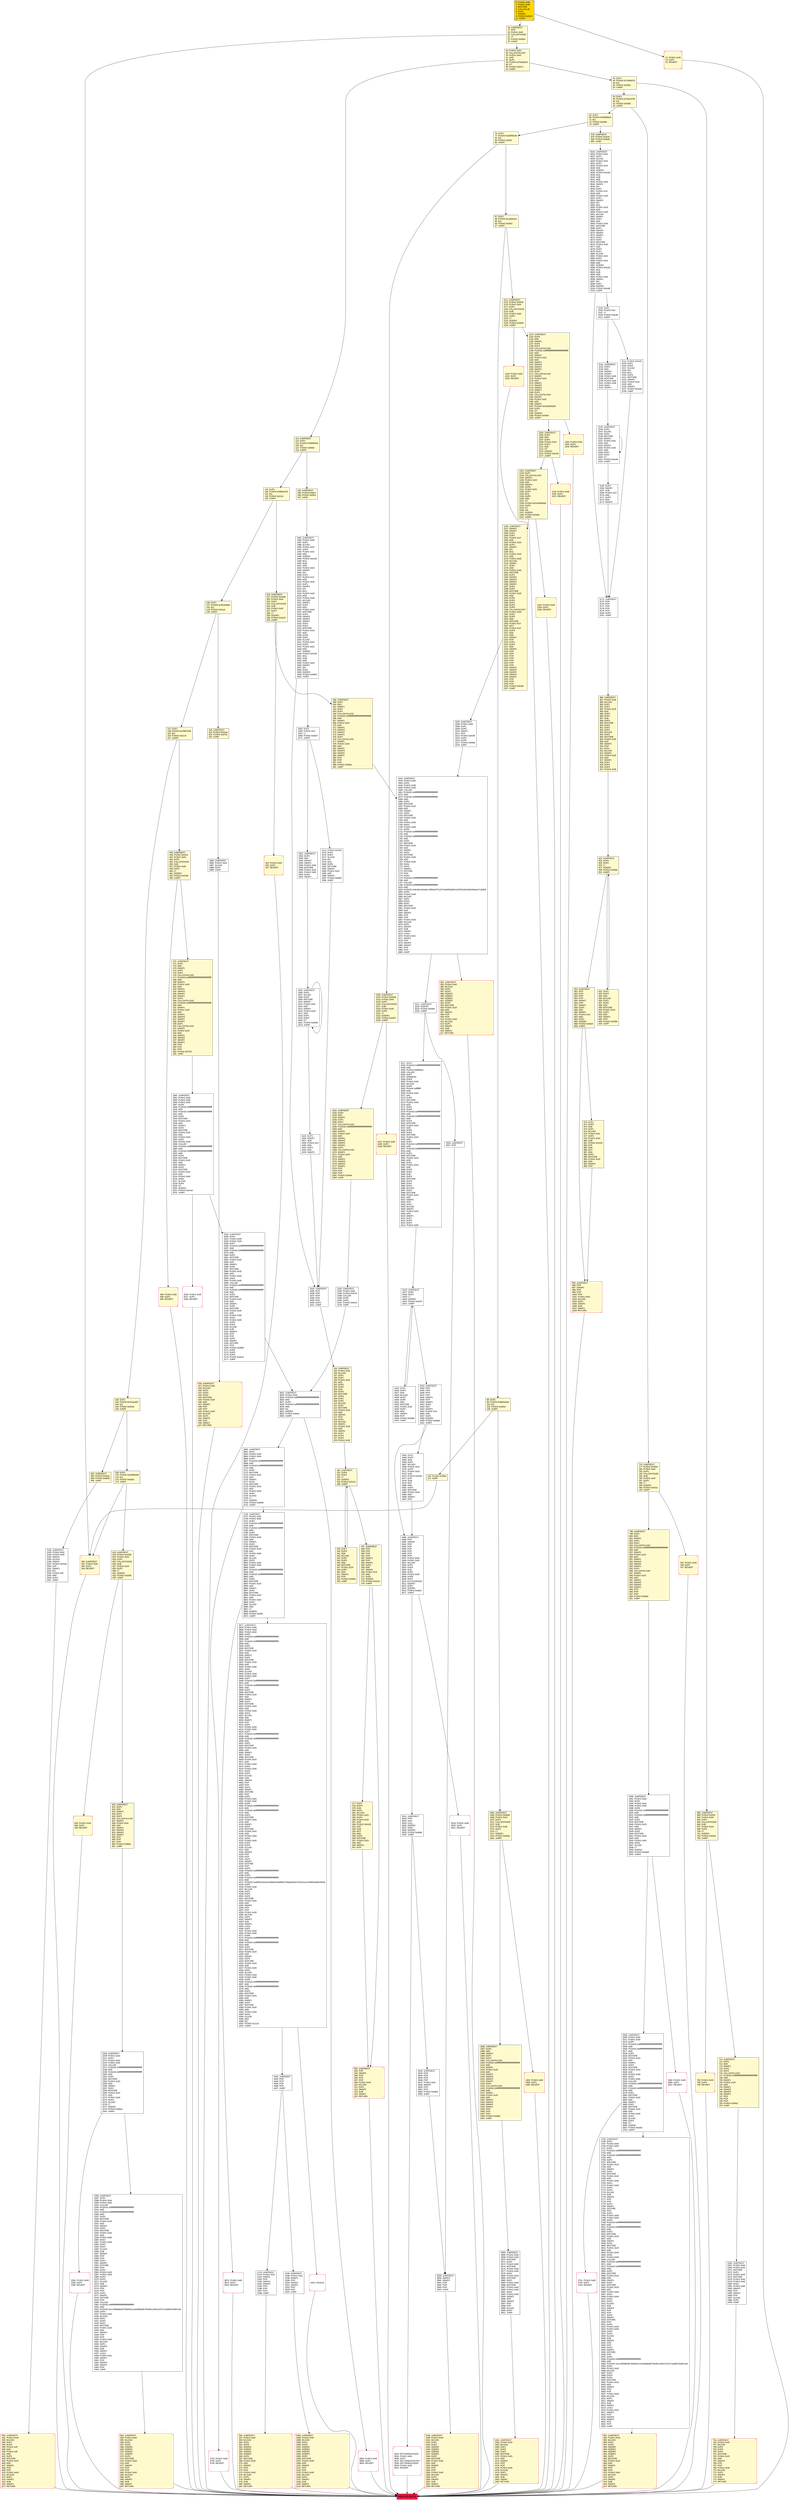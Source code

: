digraph G {
bgcolor=transparent rankdir=UD;
node [shape=box style=filled color=black fillcolor=white fontname=arial fontcolor=black];
2208 [label="2208: JUMPDEST\l2209: PUSH1 0x00\l2211: DUP2\l2212: PUSH1 0x04\l2214: PUSH1 0x00\l2216: CALLER\l2217: PUSH20 0xffffffffffffffffffffffffffffffffffffffff\l2238: AND\l2239: PUSH20 0xffffffffffffffffffffffffffffffffffffffff\l2260: AND\l2261: DUP2\l2262: MSTORE\l2263: PUSH1 0x20\l2265: ADD\l2266: SWAP1\l2267: DUP2\l2268: MSTORE\l2269: PUSH1 0x20\l2271: ADD\l2272: PUSH1 0x00\l2274: SHA3\l2275: SLOAD\l2276: LT\l2277: ISZERO\l2278: PUSH2 0x08ee\l2281: JUMPI\l" ];
950 [label="950: JUMPDEST\l951: POP\l952: POP\l953: POP\l954: POP\l955: SWAP1\l956: POP\l957: SWAP1\l958: DUP2\l959: ADD\l960: SWAP1\l961: PUSH1 0x1f\l963: AND\l964: DUP1\l965: ISZERO\l966: PUSH2 0x03e3\l969: JUMPI\l" fillcolor=lemonchiffon ];
1572 [label="1572: PUSH2 0x0100\l1575: DUP1\l1576: DUP4\l1577: SLOAD\l1578: DIV\l1579: MUL\l1580: DUP4\l1581: MSTORE\l1582: SWAP2\l1583: PUSH1 0x20\l1585: ADD\l1586: SWAP2\l1587: PUSH2 0x0662\l1590: JUMP\l" ];
1085 [label="1085: JUMPDEST\l1086: PUSH1 0x40\l1088: MLOAD\l1089: DUP1\l1090: DUP3\l1091: ISZERO\l1092: ISZERO\l1093: ISZERO\l1094: ISZERO\l1095: DUP2\l1096: MSTORE\l1097: PUSH1 0x20\l1099: ADD\l1100: SWAP2\l1101: POP\l1102: POP\l1103: PUSH1 0x40\l1105: MLOAD\l1106: DUP1\l1107: SWAP2\l1108: SUB\l1109: SWAP1\l1110: RETURN\l" fillcolor=lemonchiffon shape=Msquare color=crimson ];
158 [label="158: DUP1\l159: PUSH4 0x313ce567\l164: EQ\l165: PUSH2 0x0246\l168: JUMPI\l" fillcolor=lemonchiffon ];
1462 [label="1462: JUMPDEST\l1463: PUSH1 0x40\l1465: MLOAD\l1466: DUP1\l1467: DUP3\l1468: DUP2\l1469: MSTORE\l1470: PUSH1 0x20\l1472: ADD\l1473: SWAP2\l1474: POP\l1475: POP\l1476: PUSH1 0x40\l1478: MLOAD\l1479: DUP1\l1480: SWAP2\l1481: SUB\l1482: SWAP1\l1483: RETURN\l" fillcolor=lemonchiffon shape=Msquare color=crimson ];
1338 [label="1338: JUMPDEST\l1339: PUSH1 0x40\l1341: MLOAD\l1342: DUP1\l1343: DUP3\l1344: ISZERO\l1345: ISZERO\l1346: ISZERO\l1347: ISZERO\l1348: DUP2\l1349: MSTORE\l1350: PUSH1 0x20\l1352: ADD\l1353: SWAP2\l1354: POP\l1355: POP\l1356: PUSH1 0x40\l1358: MLOAD\l1359: DUP1\l1360: SWAP2\l1361: SUB\l1362: SWAP1\l1363: RETURN\l" fillcolor=lemonchiffon shape=Msquare color=crimson ];
688 [label="688: JUMPDEST\l689: PUSH2 0x02f2\l692: PUSH1 0x04\l694: DUP1\l695: CALLDATASIZE\l696: SUB\l697: PUSH1 0x20\l699: DUP2\l700: LT\l701: ISZERO\l702: PUSH2 0x02c6\l705: JUMPI\l" fillcolor=lemonchiffon ];
54 [label="54: DUP1\l55: PUSH4 0x79cc6790\l60: EQ\l61: PUSH2 0x0308\l64: JUMPI\l" fillcolor=lemonchiffon ];
556 [label="556: JUMPDEST\l557: PUSH1 0x40\l559: MLOAD\l560: DUP1\l561: DUP3\l562: ISZERO\l563: ISZERO\l564: ISZERO\l565: ISZERO\l566: DUP2\l567: MSTORE\l568: PUSH1 0x20\l570: ADD\l571: SWAP2\l572: POP\l573: POP\l574: PUSH1 0x40\l576: MLOAD\l577: DUP1\l578: SWAP2\l579: SUB\l580: SWAP1\l581: RETURN\l" fillcolor=lemonchiffon shape=Msquare color=crimson ];
1204 [label="1204: JUMPDEST\l1205: DUP3\l1206: ADD\l1207: DUP4\l1208: PUSH1 0x20\l1210: DUP3\l1211: ADD\l1212: GT\l1213: ISZERO\l1214: PUSH2 0x04c6\l1217: JUMPI\l" fillcolor=lemonchiffon ];
582 [label="582: JUMPDEST\l583: PUSH2 0x024e\l586: PUSH2 0x088d\l589: JUMP\l" fillcolor=lemonchiffon ];
1200 [label="1200: PUSH1 0x00\l1202: DUP1\l1203: REVERT\l" fillcolor=lemonchiffon shape=Msquare color=crimson ];
3660 [label="3660: JUMPDEST\l3661: DUP1\l3662: PUSH1 0x04\l3664: PUSH1 0x00\l3666: DUP6\l3667: PUSH20 0xffffffffffffffffffffffffffffffffffffffff\l3688: AND\l3689: PUSH20 0xffffffffffffffffffffffffffffffffffffffff\l3710: AND\l3711: DUP2\l3712: MSTORE\l3713: PUSH1 0x20\l3715: ADD\l3716: SWAP1\l3717: DUP2\l3718: MSTORE\l3719: PUSH1 0x20\l3721: ADD\l3722: PUSH1 0x00\l3724: SHA3\l3725: SLOAD\l3726: LT\l3727: ISZERO\l3728: PUSH2 0x0e98\l3731: JUMPI\l" ];
169 [label="169: DUP1\l170: PUSH4 0x42966c68\l175: EQ\l176: PUSH2 0x026a\l179: JUMPI\l" fillcolor=lemonchiffon ];
0 [label="0: PUSH1 0x80\l2: PUSH1 0x40\l4: MSTORE\l5: CALLVALUE\l6: DUP1\l7: ISZERO\l8: PUSH2 0x0010\l11: JUMPI\l" fillcolor=lemonchiffon shape=Msquare fillcolor=gold ];
113 [label="113: JUMPDEST\l114: DUP1\l115: PUSH4 0x06fdde03\l120: EQ\l121: PUSH2 0x00b9\l124: JUMPI\l" fillcolor=lemonchiffon ];
426 [label="426: JUMPDEST\l427: PUSH1 0x40\l429: MLOAD\l430: DUP1\l431: DUP3\l432: DUP2\l433: MSTORE\l434: PUSH1 0x20\l436: ADD\l437: SWAP2\l438: POP\l439: POP\l440: PUSH1 0x40\l442: MLOAD\l443: DUP1\l444: SWAP2\l445: SUB\l446: SWAP1\l447: RETURN\l" fillcolor=lemonchiffon shape=Msquare color=crimson ];
277 [label="277: DUP1\l278: DUP3\l279: SUB\l280: DUP1\l281: MLOAD\l282: PUSH1 0x01\l284: DUP4\l285: PUSH1 0x20\l287: SUB\l288: PUSH2 0x0100\l291: EXP\l292: SUB\l293: NOT\l294: AND\l295: DUP2\l296: MSTORE\l297: PUSH1 0x20\l299: ADD\l300: SWAP2\l301: POP\l" fillcolor=lemonchiffon ];
3518 [label="3518: PUSH1 0x00\l3520: DUP1\l3521: REVERT\l" shape=Msquare color=crimson ];
3488 [label="3488: JUMPDEST\l3489: POP\l3490: SWAP6\l3491: POP\l3492: POP\l3493: POP\l3494: POP\l3495: POP\l3496: POP\l3497: PUSH1 0x00\l3499: PUSH1 0x40\l3501: MLOAD\l3502: DUP1\l3503: DUP4\l3504: SUB\l3505: DUP2\l3506: PUSH1 0x00\l3508: DUP8\l3509: DUP1\l3510: EXTCODESIZE\l3511: ISZERO\l3512: DUP1\l3513: ISZERO\l3514: PUSH2 0x0dc2\l3517: JUMPI\l" ];
3131 [label="3131: JUMPDEST\l3132: DUP3\l3133: ADD\l3134: SWAP2\l3135: SWAP1\l3136: PUSH1 0x00\l3138: MSTORE\l3139: PUSH1 0x20\l3141: PUSH1 0x00\l3143: SHA3\l3144: SWAP1\l" ];
1256 [label="1256: JUMPDEST\l1257: SWAP2\l1258: SWAP1\l1259: DUP1\l1260: DUP1\l1261: PUSH1 0x1f\l1263: ADD\l1264: PUSH1 0x20\l1266: DUP1\l1267: SWAP2\l1268: DIV\l1269: MUL\l1270: PUSH1 0x20\l1272: ADD\l1273: PUSH1 0x40\l1275: MLOAD\l1276: SWAP1\l1277: DUP2\l1278: ADD\l1279: PUSH1 0x40\l1281: MSTORE\l1282: DUP1\l1283: SWAP4\l1284: SWAP3\l1285: SWAP2\l1286: SWAP1\l1287: DUP2\l1288: DUP2\l1289: MSTORE\l1290: PUSH1 0x20\l1292: ADD\l1293: DUP4\l1294: DUP4\l1295: DUP1\l1296: DUP3\l1297: DUP5\l1298: CALLDATACOPY\l1299: PUSH1 0x00\l1301: DUP2\l1302: DUP5\l1303: ADD\l1304: MSTORE\l1305: PUSH1 0x1f\l1307: NOT\l1308: PUSH1 0x1f\l1310: DUP3\l1311: ADD\l1312: AND\l1313: SWAP1\l1314: POP\l1315: DUP1\l1316: DUP4\l1317: ADD\l1318: SWAP3\l1319: POP\l1320: POP\l1321: POP\l1322: POP\l1323: POP\l1324: POP\l1325: POP\l1326: SWAP2\l1327: SWAP3\l1328: SWAP2\l1329: SWAP3\l1330: SWAP1\l1331: POP\l1332: POP\l1333: POP\l1334: PUSH2 0x0c85\l1337: JUMP\l" fillcolor=lemonchiffon ];
2701 [label="2701: PUSH1 0x00\l2703: DUP1\l2704: REVERT\l" shape=Msquare color=crimson ];
1591 [label="1591: JUMPDEST\l1592: DUP3\l1593: ADD\l1594: SWAP2\l1595: SWAP1\l1596: PUSH1 0x00\l1598: MSTORE\l1599: PUSH1 0x20\l1601: PUSH1 0x00\l1603: SHA3\l1604: SWAP1\l" ];
1364 [label="1364: JUMPDEST\l1365: PUSH2 0x05b6\l1368: PUSH1 0x04\l1370: DUP1\l1371: CALLDATASIZE\l1372: SUB\l1373: PUSH1 0x40\l1375: DUP2\l1376: LT\l1377: ISZERO\l1378: PUSH2 0x056a\l1381: JUMPI\l" fillcolor=lemonchiffon ];
640 [label="640: JUMPDEST\l641: DUP2\l642: ADD\l643: SWAP1\l644: DUP1\l645: DUP1\l646: CALLDATALOAD\l647: SWAP1\l648: PUSH1 0x20\l650: ADD\l651: SWAP1\l652: SWAP3\l653: SWAP2\l654: SWAP1\l655: POP\l656: POP\l657: POP\l658: PUSH2 0x08a0\l661: JUMP\l" fillcolor=lemonchiffon ];
147 [label="147: DUP1\l148: PUSH4 0x23b872dd\l153: EQ\l154: PUSH2 0x01c0\l157: JUMPI\l" fillcolor=lemonchiffon ];
3732 [label="3732: PUSH1 0x00\l3734: DUP1\l3735: REVERT\l" shape=Msquare color=crimson ];
4408 [label="4408: EXIT BLOCK\l" fillcolor=crimson ];
776 [label="776: JUMPDEST\l777: PUSH2 0x0354\l780: PUSH1 0x04\l782: DUP1\l783: CALLDATASIZE\l784: SUB\l785: PUSH1 0x40\l787: DUP2\l788: LT\l789: ISZERO\l790: PUSH2 0x031e\l793: JUMPI\l" fillcolor=lemonchiffon ];
3877 [label="3877: JUMPDEST\l3878: PUSH1 0x00\l3880: PUSH1 0x04\l3882: PUSH1 0x00\l3884: DUP5\l3885: PUSH20 0xffffffffffffffffffffffffffffffffffffffff\l3906: AND\l3907: PUSH20 0xffffffffffffffffffffffffffffffffffffffff\l3928: AND\l3929: DUP2\l3930: MSTORE\l3931: PUSH1 0x20\l3933: ADD\l3934: SWAP1\l3935: DUP2\l3936: MSTORE\l3937: PUSH1 0x20\l3939: ADD\l3940: PUSH1 0x00\l3942: SHA3\l3943: SLOAD\l3944: PUSH1 0x04\l3946: PUSH1 0x00\l3948: DUP7\l3949: PUSH20 0xffffffffffffffffffffffffffffffffffffffff\l3970: AND\l3971: PUSH20 0xffffffffffffffffffffffffffffffffffffffff\l3992: AND\l3993: DUP2\l3994: MSTORE\l3995: PUSH1 0x20\l3997: ADD\l3998: SWAP1\l3999: DUP2\l4000: MSTORE\l4001: PUSH1 0x20\l4003: ADD\l4004: PUSH1 0x00\l4006: SHA3\l4007: SLOAD\l4008: ADD\l4009: SWAP1\l4010: POP\l4011: DUP2\l4012: PUSH1 0x04\l4014: PUSH1 0x00\l4016: DUP7\l4017: PUSH20 0xffffffffffffffffffffffffffffffffffffffff\l4038: AND\l4039: PUSH20 0xffffffffffffffffffffffffffffffffffffffff\l4060: AND\l4061: DUP2\l4062: MSTORE\l4063: PUSH1 0x20\l4065: ADD\l4066: SWAP1\l4067: DUP2\l4068: MSTORE\l4069: PUSH1 0x20\l4071: ADD\l4072: PUSH1 0x00\l4074: SHA3\l4075: PUSH1 0x00\l4077: DUP3\l4078: DUP3\l4079: SLOAD\l4080: SUB\l4081: SWAP3\l4082: POP\l4083: POP\l4084: DUP2\l4085: SWAP1\l4086: SSTORE\l4087: POP\l4088: DUP2\l4089: PUSH1 0x04\l4091: PUSH1 0x00\l4093: DUP6\l4094: PUSH20 0xffffffffffffffffffffffffffffffffffffffff\l4115: AND\l4116: PUSH20 0xffffffffffffffffffffffffffffffffffffffff\l4137: AND\l4138: DUP2\l4139: MSTORE\l4140: PUSH1 0x20\l4142: ADD\l4143: SWAP1\l4144: DUP2\l4145: MSTORE\l4146: PUSH1 0x20\l4148: ADD\l4149: PUSH1 0x00\l4151: SHA3\l4152: PUSH1 0x00\l4154: DUP3\l4155: DUP3\l4156: SLOAD\l4157: ADD\l4158: SWAP3\l4159: POP\l4160: POP\l4161: DUP2\l4162: SWAP1\l4163: SSTORE\l4164: POP\l4165: DUP3\l4166: PUSH20 0xffffffffffffffffffffffffffffffffffffffff\l4187: AND\l4188: DUP5\l4189: PUSH20 0xffffffffffffffffffffffffffffffffffffffff\l4210: AND\l4211: PUSH32 0xddf252ad1be2c89b69c2b068fc378daa952ba7f163c4a11628f55a4df523b3ef\l4244: DUP5\l4245: PUSH1 0x40\l4247: MLOAD\l4248: DUP1\l4249: DUP3\l4250: DUP2\l4251: MSTORE\l4252: PUSH1 0x20\l4254: ADD\l4255: SWAP2\l4256: POP\l4257: POP\l4258: PUSH1 0x40\l4260: MLOAD\l4261: DUP1\l4262: SWAP2\l4263: SUB\l4264: SWAP1\l4265: LOG3\l4266: DUP1\l4267: PUSH1 0x04\l4269: PUSH1 0x00\l4271: DUP6\l4272: PUSH20 0xffffffffffffffffffffffffffffffffffffffff\l4293: AND\l4294: PUSH20 0xffffffffffffffffffffffffffffffffffffffff\l4315: AND\l4316: DUP2\l4317: MSTORE\l4318: PUSH1 0x20\l4320: ADD\l4321: SWAP1\l4322: DUP2\l4323: MSTORE\l4324: PUSH1 0x20\l4326: ADD\l4327: PUSH1 0x00\l4329: SHA3\l4330: SLOAD\l4331: PUSH1 0x04\l4333: PUSH1 0x00\l4335: DUP8\l4336: PUSH20 0xffffffffffffffffffffffffffffffffffffffff\l4357: AND\l4358: PUSH20 0xffffffffffffffffffffffffffffffffffffffff\l4379: AND\l4380: DUP2\l4381: MSTORE\l4382: PUSH1 0x20\l4384: ADD\l4385: SWAP1\l4386: DUP2\l4387: MSTORE\l4388: PUSH1 0x20\l4390: ADD\l4391: PUSH1 0x00\l4393: SHA3\l4394: SLOAD\l4395: ADD\l4396: EQ\l4397: PUSH2 0x1132\l4400: JUMPI\l" ];
3542 [label="3542: JUMPDEST\l3543: POP\l3544: POP\l3545: POP\l3546: POP\l3547: PUSH1 0x01\l3549: SWAP2\l3550: POP\l3551: POP\l3552: PUSH2 0x0de6\l3555: JUMP\l" ];
754 [label="754: JUMPDEST\l755: PUSH1 0x40\l757: MLOAD\l758: DUP1\l759: DUP3\l760: DUP2\l761: MSTORE\l762: PUSH1 0x20\l764: ADD\l765: SWAP2\l766: POP\l767: POP\l768: PUSH1 0x40\l770: MLOAD\l771: DUP1\l772: SWAP2\l773: SUB\l774: SWAP1\l775: RETURN\l" fillcolor=lemonchiffon shape=Msquare color=crimson ];
1890 [label="1890: JUMPDEST\l1891: PUSH1 0x00\l1893: PUSH1 0x05\l1895: PUSH1 0x00\l1897: DUP6\l1898: PUSH20 0xffffffffffffffffffffffffffffffffffffffff\l1919: AND\l1920: PUSH20 0xffffffffffffffffffffffffffffffffffffffff\l1941: AND\l1942: DUP2\l1943: MSTORE\l1944: PUSH1 0x20\l1946: ADD\l1947: SWAP1\l1948: DUP2\l1949: MSTORE\l1950: PUSH1 0x20\l1952: ADD\l1953: PUSH1 0x00\l1955: SHA3\l1956: PUSH1 0x00\l1958: CALLER\l1959: PUSH20 0xffffffffffffffffffffffffffffffffffffffff\l1980: AND\l1981: PUSH20 0xffffffffffffffffffffffffffffffffffffffff\l2002: AND\l2003: DUP2\l2004: MSTORE\l2005: PUSH1 0x20\l2007: ADD\l2008: SWAP1\l2009: DUP2\l2010: MSTORE\l2011: PUSH1 0x20\l2013: ADD\l2014: PUSH1 0x00\l2016: SHA3\l2017: SLOAD\l2018: DUP3\l2019: GT\l2020: ISZERO\l2021: PUSH2 0x07ed\l2024: JUMPI\l" ];
1484 [label="1484: JUMPDEST\l1485: PUSH1 0x00\l1487: DUP1\l1488: SLOAD\l1489: PUSH1 0x01\l1491: DUP2\l1492: PUSH1 0x01\l1494: AND\l1495: ISZERO\l1496: PUSH2 0x0100\l1499: MUL\l1500: SUB\l1501: AND\l1502: PUSH1 0x02\l1504: SWAP1\l1505: DIV\l1506: DUP1\l1507: PUSH1 0x1f\l1509: ADD\l1510: PUSH1 0x20\l1512: DUP1\l1513: SWAP2\l1514: DIV\l1515: MUL\l1516: PUSH1 0x20\l1518: ADD\l1519: PUSH1 0x40\l1521: MLOAD\l1522: SWAP1\l1523: DUP2\l1524: ADD\l1525: PUSH1 0x40\l1527: MSTORE\l1528: DUP1\l1529: SWAP3\l1530: SWAP2\l1531: SWAP1\l1532: DUP2\l1533: DUP2\l1534: MSTORE\l1535: PUSH1 0x20\l1537: ADD\l1538: DUP3\l1539: DUP1\l1540: SLOAD\l1541: PUSH1 0x01\l1543: DUP2\l1544: PUSH1 0x01\l1546: AND\l1547: ISZERO\l1548: PUSH2 0x0100\l1551: MUL\l1552: SUB\l1553: AND\l1554: PUSH1 0x02\l1556: SWAP1\l1557: DIV\l1558: DUP1\l1559: ISZERO\l1560: PUSH2 0x0662\l1563: JUMPI\l" ];
1252 [label="1252: PUSH1 0x00\l1254: DUP1\l1255: REVERT\l" fillcolor=lemonchiffon shape=Msquare color=crimson ];
2568 [label="2568: JUMPDEST\l2569: PUSH1 0x05\l2571: PUSH1 0x00\l2573: DUP5\l2574: PUSH20 0xffffffffffffffffffffffffffffffffffffffff\l2595: AND\l2596: PUSH20 0xffffffffffffffffffffffffffffffffffffffff\l2617: AND\l2618: DUP2\l2619: MSTORE\l2620: PUSH1 0x20\l2622: ADD\l2623: SWAP1\l2624: DUP2\l2625: MSTORE\l2626: PUSH1 0x20\l2628: ADD\l2629: PUSH1 0x00\l2631: SHA3\l2632: PUSH1 0x00\l2634: CALLER\l2635: PUSH20 0xffffffffffffffffffffffffffffffffffffffff\l2656: AND\l2657: PUSH20 0xffffffffffffffffffffffffffffffffffffffff\l2678: AND\l2679: DUP2\l2680: MSTORE\l2681: PUSH1 0x20\l2683: ADD\l2684: SWAP1\l2685: DUP2\l2686: MSTORE\l2687: PUSH1 0x20\l2689: ADD\l2690: PUSH1 0x00\l2692: SHA3\l2693: SLOAD\l2694: DUP3\l2695: GT\l2696: ISZERO\l2697: PUSH2 0x0a91\l2700: JUMPI\l" ];
2025 [label="2025: PUSH1 0x00\l2027: DUP1\l2028: REVERT\l" shape=Msquare color=crimson ];
3736 [label="3736: JUMPDEST\l3737: PUSH1 0x04\l3739: PUSH1 0x00\l3741: DUP4\l3742: PUSH20 0xffffffffffffffffffffffffffffffffffffffff\l3763: AND\l3764: PUSH20 0xffffffffffffffffffffffffffffffffffffffff\l3785: AND\l3786: DUP2\l3787: MSTORE\l3788: PUSH1 0x20\l3790: ADD\l3791: SWAP1\l3792: DUP2\l3793: MSTORE\l3794: PUSH1 0x20\l3796: ADD\l3797: PUSH1 0x00\l3799: SHA3\l3800: SLOAD\l3801: DUP2\l3802: PUSH1 0x04\l3804: PUSH1 0x00\l3806: DUP6\l3807: PUSH20 0xffffffffffffffffffffffffffffffffffffffff\l3828: AND\l3829: PUSH20 0xffffffffffffffffffffffffffffffffffffffff\l3850: AND\l3851: DUP2\l3852: MSTORE\l3853: PUSH1 0x20\l3855: ADD\l3856: SWAP1\l3857: DUP2\l3858: MSTORE\l3859: PUSH1 0x20\l3861: ADD\l3862: PUSH1 0x00\l3864: SHA3\l3865: SLOAD\l3866: ADD\l3867: LT\l3868: ISZERO\l3869: PUSH2 0x0f25\l3872: JUMPI\l" ];
2282 [label="2282: PUSH1 0x00\l2284: DUP1\l2285: REVERT\l" shape=Msquare color=crimson ];
3416 [label="3416: JUMPDEST\l3417: DUP4\l3418: DUP2\l3419: LT\l3420: ISZERO\l3421: PUSH2 0x0d73\l3424: JUMPI\l" ];
710 [label="710: JUMPDEST\l711: DUP2\l712: ADD\l713: SWAP1\l714: DUP1\l715: DUP1\l716: CALLDATALOAD\l717: PUSH20 0xffffffffffffffffffffffffffffffffffffffff\l738: AND\l739: SWAP1\l740: PUSH1 0x20\l742: ADD\l743: SWAP1\l744: SWAP3\l745: SWAP2\l746: SWAP1\l747: POP\l748: POP\l749: POP\l750: PUSH2 0x09a2\l753: JUMP\l" fillcolor=lemonchiffon ];
3174 [label="3174: JUMPDEST\l3175: POP\l3176: POP\l3177: POP\l3178: POP\l3179: POP\l3180: DUP2\l3181: JUMP\l" ];
1634 [label="1634: JUMPDEST\l1635: POP\l1636: POP\l1637: POP\l1638: POP\l1639: POP\l1640: DUP2\l1641: JUMP\l" ];
878 [label="878: JUMPDEST\l879: PUSH2 0x0376\l882: PUSH2 0x0bd0\l885: JUMP\l" fillcolor=lemonchiffon ];
239 [label="239: DUP1\l240: DUP3\l241: ADD\l242: MLOAD\l243: DUP2\l244: DUP5\l245: ADD\l246: MSTORE\l247: PUSH1 0x20\l249: DUP2\l250: ADD\l251: SWAP1\l252: POP\l253: PUSH2 0x00e6\l256: JUMP\l" fillcolor=lemonchiffon ];
98 [label="98: DUP1\l99: PUSH4 0xdd62ed3e\l104: EQ\l105: PUSH2 0x0554\l108: JUMPI\l" fillcolor=lemonchiffon ];
1625 [label="1625: DUP3\l1626: SWAP1\l1627: SUB\l1628: PUSH1 0x1f\l1630: AND\l1631: DUP3\l1632: ADD\l1633: SWAP2\l" ];
706 [label="706: PUSH1 0x00\l708: DUP1\l709: REVERT\l" fillcolor=lemonchiffon shape=Msquare color=crimson ];
1218 [label="1218: PUSH1 0x00\l1220: DUP1\l1221: REVERT\l" fillcolor=lemonchiffon shape=Msquare color=crimson ];
3165 [label="3165: DUP3\l3166: SWAP1\l3167: SUB\l3168: PUSH1 0x1f\l3170: AND\l3171: DUP3\l3172: ADD\l3173: SWAP2\l" ];
3443 [label="3443: JUMPDEST\l3444: POP\l3445: POP\l3446: POP\l3447: POP\l3448: SWAP1\l3449: POP\l3450: SWAP1\l3451: DUP2\l3452: ADD\l3453: SWAP1\l3454: PUSH1 0x1f\l3456: AND\l3457: DUP1\l3458: ISZERO\l3459: PUSH2 0x0da0\l3462: JUMPI\l" ];
852 [label="852: JUMPDEST\l853: PUSH1 0x40\l855: MLOAD\l856: DUP1\l857: DUP3\l858: ISZERO\l859: ISZERO\l860: ISZERO\l861: ISZERO\l862: DUP2\l863: MSTORE\l864: PUSH1 0x20\l866: ADD\l867: SWAP2\l868: POP\l869: POP\l870: PUSH1 0x40\l872: MLOAD\l873: DUP1\l874: SWAP2\l875: SUB\l876: SWAP1\l877: RETURN\l" fillcolor=lemonchiffon shape=Msquare color=crimson ];
76 [label="76: DUP1\l77: PUSH4 0xa9059cbb\l82: EQ\l83: PUSH2 0x03f1\l86: JUMPI\l" fillcolor=lemonchiffon ];
193 [label="193: JUMPDEST\l194: PUSH1 0x40\l196: MLOAD\l197: DUP1\l198: DUP1\l199: PUSH1 0x20\l201: ADD\l202: DUP3\l203: DUP2\l204: SUB\l205: DUP3\l206: MSTORE\l207: DUP4\l208: DUP2\l209: DUP2\l210: MLOAD\l211: DUP2\l212: MSTORE\l213: PUSH1 0x20\l215: ADD\l216: SWAP2\l217: POP\l218: DUP1\l219: MLOAD\l220: SWAP1\l221: PUSH1 0x20\l223: ADD\l224: SWAP1\l225: DUP1\l226: DUP4\l227: DUP4\l228: PUSH1 0x00\l" fillcolor=lemonchiffon ];
16 [label="16: JUMPDEST\l17: POP\l18: PUSH1 0x04\l20: CALLDATASIZE\l21: LT\l22: PUSH2 0x00b4\l25: JUMPI\l" fillcolor=lemonchiffon ];
466 [label="466: PUSH1 0x00\l468: DUP1\l469: REVERT\l" fillcolor=lemonchiffon shape=Msquare color=crimson ];
3522 [label="3522: JUMPDEST\l3523: POP\l3524: GAS\l3525: CALL\l3526: ISZERO\l3527: DUP1\l3528: ISZERO\l3529: PUSH2 0x0dd6\l3532: JUMPI\l" ];
2466 [label="2466: JUMPDEST\l2467: PUSH1 0x04\l2469: PUSH1 0x20\l2471: MSTORE\l2472: DUP1\l2473: PUSH1 0x00\l2475: MSTORE\l2476: PUSH1 0x40\l2478: PUSH1 0x00\l2480: SHA3\l2481: PUSH1 0x00\l2483: SWAP2\l2484: POP\l2485: SWAP1\l2486: POP\l2487: SLOAD\l2488: DUP2\l2489: JUMP\l" ];
26 [label="26: PUSH1 0x00\l28: CALLDATALOAD\l29: PUSH1 0xe0\l31: SHR\l32: DUP1\l33: PUSH4 0x70a08231\l38: GT\l39: PUSH2 0x0071\l42: JUMPI\l" fillcolor=lemonchiffon ];
995 [label="995: JUMPDEST\l996: POP\l997: SWAP3\l998: POP\l999: POP\l1000: POP\l1001: PUSH1 0x40\l1003: MLOAD\l1004: DUP1\l1005: SWAP2\l1006: SUB\l1007: SWAP1\l1008: RETURN\l" fillcolor=lemonchiffon shape=Msquare color=crimson ];
4402 [label="4402: JUMPDEST\l4403: POP\l4404: POP\l4405: POP\l4406: POP\l4407: JUMP\l" ];
87 [label="87: DUP1\l88: PUSH4 0xcae9ca51\l93: EQ\l94: PUSH2 0x0457\l97: JUMPI\l" fillcolor=lemonchiffon ];
3873 [label="3873: PUSH1 0x00\l3875: DUP1\l3876: REVERT\l" shape=Msquare color=crimson ];
1564 [label="1564: DUP1\l1565: PUSH1 0x1f\l1567: LT\l1568: PUSH2 0x0637\l1571: JUMPI\l" ];
2189 [label="2189: JUMPDEST\l2190: PUSH1 0x02\l2192: PUSH1 0x00\l2194: SWAP1\l2195: SLOAD\l2196: SWAP1\l2197: PUSH2 0x0100\l2200: EXP\l2201: SWAP1\l2202: DIV\l2203: PUSH1 0xff\l2205: AND\l2206: DUP2\l2207: JUMP\l" ];
2178 [label="2178: JUMPDEST\l2179: PUSH1 0x01\l2181: SWAP1\l2182: POP\l2183: SWAP4\l2184: SWAP3\l2185: POP\l2186: POP\l2187: POP\l2188: JUMP\l" ];
109 [label="109: PUSH2 0x00b4\l112: JUMP\l" fillcolor=lemonchiffon ];
3227 [label="3227: DUP1\l3228: PUSH20 0xffffffffffffffffffffffffffffffffffffffff\l3249: AND\l3250: PUSH4 0x8f4ffcb1\l3255: CALLER\l3256: DUP7\l3257: ADDRESS\l3258: DUP8\l3259: PUSH1 0x40\l3261: MLOAD\l3262: DUP6\l3263: PUSH4 0xffffffff\l3268: AND\l3269: PUSH1 0xe0\l3271: SHL\l3272: DUP2\l3273: MSTORE\l3274: PUSH1 0x04\l3276: ADD\l3277: DUP1\l3278: DUP6\l3279: PUSH20 0xffffffffffffffffffffffffffffffffffffffff\l3300: AND\l3301: PUSH20 0xffffffffffffffffffffffffffffffffffffffff\l3322: AND\l3323: DUP2\l3324: MSTORE\l3325: PUSH1 0x20\l3327: ADD\l3328: DUP5\l3329: DUP2\l3330: MSTORE\l3331: PUSH1 0x20\l3333: ADD\l3334: DUP4\l3335: PUSH20 0xffffffffffffffffffffffffffffffffffffffff\l3356: AND\l3357: PUSH20 0xffffffffffffffffffffffffffffffffffffffff\l3378: AND\l3379: DUP2\l3380: MSTORE\l3381: PUSH1 0x20\l3383: ADD\l3384: DUP1\l3385: PUSH1 0x20\l3387: ADD\l3388: DUP3\l3389: DUP2\l3390: SUB\l3391: DUP3\l3392: MSTORE\l3393: DUP4\l3394: DUP2\l3395: DUP2\l3396: MLOAD\l3397: DUP2\l3398: MSTORE\l3399: PUSH1 0x20\l3401: ADD\l3402: SWAP2\l3403: POP\l3404: DUP1\l3405: MLOAD\l3406: SWAP1\l3407: PUSH1 0x20\l3409: ADD\l3410: SWAP1\l3411: DUP1\l3412: DUP4\l3413: DUP4\l3414: PUSH1 0x00\l" ];
3463 [label="3463: DUP1\l3464: DUP3\l3465: SUB\l3466: DUP1\l3467: MLOAD\l3468: PUSH1 0x01\l3470: DUP4\l3471: PUSH1 0x20\l3473: SUB\l3474: PUSH2 0x0100\l3477: EXP\l3478: SUB\l3479: NOT\l3480: AND\l3481: DUP2\l3482: MSTORE\l3483: PUSH1 0x20\l3485: ADD\l3486: SWAP2\l3487: POP\l" ];
4401 [label="4401: INVALID\l" shape=Msquare color=crimson ];
1605 [label="1605: JUMPDEST\l1606: DUP2\l1607: SLOAD\l1608: DUP2\l1609: MSTORE\l1610: SWAP1\l1611: PUSH1 0x01\l1613: ADD\l1614: SWAP1\l1615: PUSH1 0x20\l1617: ADD\l1618: DUP1\l1619: DUP4\l1620: GT\l1621: PUSH2 0x0645\l1624: JUMPI\l" ];
1009 [label="1009: JUMPDEST\l1010: PUSH2 0x043d\l1013: PUSH1 0x04\l1015: DUP1\l1016: CALLDATASIZE\l1017: SUB\l1018: PUSH1 0x40\l1020: DUP2\l1021: LT\l1022: ISZERO\l1023: PUSH2 0x0407\l1026: JUMPI\l" fillcolor=lemonchiffon ];
3221 [label="3221: JUMPDEST\l3222: ISZERO\l3223: PUSH2 0x0de4\l3226: JUMPI\l" ];
1133 [label="1133: JUMPDEST\l1134: DUP2\l1135: ADD\l1136: SWAP1\l1137: DUP1\l1138: DUP1\l1139: CALLDATALOAD\l1140: PUSH20 0xffffffffffffffffffffffffffffffffffffffff\l1161: AND\l1162: SWAP1\l1163: PUSH1 0x20\l1165: ADD\l1166: SWAP1\l1167: SWAP3\l1168: SWAP2\l1169: SWAP1\l1170: DUP1\l1171: CALLDATALOAD\l1172: SWAP1\l1173: PUSH1 0x20\l1175: ADD\l1176: SWAP1\l1177: SWAP3\l1178: SWAP2\l1179: SWAP1\l1180: DUP1\l1181: CALLDATALOAD\l1182: SWAP1\l1183: PUSH1 0x20\l1185: ADD\l1186: SWAP1\l1187: PUSH5 0x0100000000\l1193: DUP2\l1194: GT\l1195: ISZERO\l1196: PUSH2 0x04b4\l1199: JUMPI\l" fillcolor=lemonchiffon ];
3565 [label="3565: JUMPDEST\l3566: PUSH1 0x05\l3568: PUSH1 0x20\l3570: MSTORE\l3571: DUP2\l3572: PUSH1 0x00\l3574: MSTORE\l3575: PUSH1 0x40\l3577: PUSH1 0x00\l3579: SHA3\l3580: PUSH1 0x20\l3582: MSTORE\l3583: DUP1\l3584: PUSH1 0x00\l3586: MSTORE\l3587: PUSH1 0x40\l3589: PUSH1 0x00\l3591: SHA3\l3592: PUSH1 0x00\l3594: SWAP2\l3595: POP\l3596: SWAP2\l3597: POP\l3598: POP\l3599: SLOAD\l3600: DUP2\l3601: JUMP\l" ];
185 [label="185: JUMPDEST\l186: PUSH2 0x00c1\l189: PUSH2 0x05cc\l192: JUMP\l" fillcolor=lemonchiffon ];
2029 [label="2029: JUMPDEST\l2030: DUP2\l2031: PUSH1 0x05\l2033: PUSH1 0x00\l2035: DUP7\l2036: PUSH20 0xffffffffffffffffffffffffffffffffffffffff\l2057: AND\l2058: PUSH20 0xffffffffffffffffffffffffffffffffffffffff\l2079: AND\l2080: DUP2\l2081: MSTORE\l2082: PUSH1 0x20\l2084: ADD\l2085: SWAP1\l2086: DUP2\l2087: MSTORE\l2088: PUSH1 0x20\l2090: ADD\l2091: PUSH1 0x00\l2093: SHA3\l2094: PUSH1 0x00\l2096: CALLER\l2097: PUSH20 0xffffffffffffffffffffffffffffffffffffffff\l2118: AND\l2119: PUSH20 0xffffffffffffffffffffffffffffffffffffffff\l2140: AND\l2141: DUP2\l2142: MSTORE\l2143: PUSH1 0x20\l2145: ADD\l2146: SWAP1\l2147: DUP2\l2148: MSTORE\l2149: PUSH1 0x20\l2151: ADD\l2152: PUSH1 0x00\l2154: SHA3\l2155: PUSH1 0x00\l2157: DUP3\l2158: DUP3\l2159: SLOAD\l2160: SUB\l2161: SWAP3\l2162: POP\l2163: POP\l2164: DUP2\l2165: SWAP1\l2166: SSTORE\l2167: POP\l2168: PUSH2 0x0882\l2171: DUP5\l2172: DUP5\l2173: DUP5\l2174: PUSH2 0x0e12\l2177: JUMP\l" ];
1642 [label="1642: JUMPDEST\l1643: PUSH1 0x00\l1645: DUP2\l1646: PUSH1 0x05\l1648: PUSH1 0x00\l1650: CALLER\l1651: PUSH20 0xffffffffffffffffffffffffffffffffffffffff\l1672: AND\l1673: PUSH20 0xffffffffffffffffffffffffffffffffffffffff\l1694: AND\l1695: DUP2\l1696: MSTORE\l1697: PUSH1 0x20\l1699: ADD\l1700: SWAP1\l1701: DUP2\l1702: MSTORE\l1703: PUSH1 0x20\l1705: ADD\l1706: PUSH1 0x00\l1708: SHA3\l1709: PUSH1 0x00\l1711: DUP6\l1712: PUSH20 0xffffffffffffffffffffffffffffffffffffffff\l1733: AND\l1734: PUSH20 0xffffffffffffffffffffffffffffffffffffffff\l1755: AND\l1756: DUP2\l1757: MSTORE\l1758: PUSH1 0x20\l1760: ADD\l1761: SWAP1\l1762: DUP2\l1763: MSTORE\l1764: PUSH1 0x20\l1766: ADD\l1767: PUSH1 0x00\l1769: SHA3\l1770: DUP2\l1771: SWAP1\l1772: SSTORE\l1773: POP\l1774: DUP3\l1775: PUSH20 0xffffffffffffffffffffffffffffffffffffffff\l1796: AND\l1797: CALLER\l1798: PUSH20 0xffffffffffffffffffffffffffffffffffffffff\l1819: AND\l1820: PUSH32 0x8c5be1e5ebec7d5bd14f71427d1e84f3dd0314c0f7b2291e5b200ac8c7c3b925\l1853: DUP5\l1854: PUSH1 0x40\l1856: MLOAD\l1857: DUP1\l1858: DUP3\l1859: DUP2\l1860: MSTORE\l1861: PUSH1 0x20\l1863: ADD\l1864: SWAP2\l1865: POP\l1866: POP\l1867: PUSH1 0x40\l1869: MLOAD\l1870: DUP1\l1871: SWAP2\l1872: SUB\l1873: SWAP1\l1874: LOG3\l1875: PUSH1 0x01\l1877: SWAP1\l1878: POP\l1879: SWAP3\l1880: SWAP2\l1881: POP\l1882: POP\l1883: JUMP\l" ];
923 [label="923: JUMPDEST\l924: DUP4\l925: DUP2\l926: LT\l927: ISZERO\l928: PUSH2 0x03b6\l931: JUMPI\l" fillcolor=lemonchiffon ];
257 [label="257: JUMPDEST\l258: POP\l259: POP\l260: POP\l261: POP\l262: SWAP1\l263: POP\l264: SWAP1\l265: DUP2\l266: ADD\l267: SWAP1\l268: PUSH1 0x1f\l270: AND\l271: DUP1\l272: ISZERO\l273: PUSH2 0x012e\l276: JUMPI\l" fillcolor=lemonchiffon ];
1027 [label="1027: PUSH1 0x00\l1029: DUP1\l1030: REVERT\l" fillcolor=lemonchiffon shape=Msquare color=crimson ];
2564 [label="2564: PUSH1 0x00\l2566: DUP1\l2567: REVERT\l" shape=Msquare color=crimson ];
662 [label="662: JUMPDEST\l663: PUSH1 0x40\l665: MLOAD\l666: DUP1\l667: DUP3\l668: ISZERO\l669: ISZERO\l670: ISZERO\l671: ISZERO\l672: DUP2\l673: MSTORE\l674: PUSH1 0x20\l676: ADD\l677: SWAP2\l678: POP\l679: POP\l680: PUSH1 0x40\l682: MLOAD\l683: DUP1\l684: SWAP2\l685: SUB\l686: SWAP1\l687: RETURN\l" fillcolor=lemonchiffon shape=Msquare color=crimson ];
12 [label="12: PUSH1 0x00\l14: DUP1\l15: REVERT\l" fillcolor=lemonchiffon shape=Msquare color=crimson ];
338 [label="338: JUMPDEST\l339: DUP2\l340: ADD\l341: SWAP1\l342: DUP1\l343: DUP1\l344: CALLDATALOAD\l345: PUSH20 0xffffffffffffffffffffffffffffffffffffffff\l366: AND\l367: SWAP1\l368: PUSH1 0x20\l370: ADD\l371: SWAP1\l372: SWAP3\l373: SWAP2\l374: SWAP1\l375: DUP1\l376: CALLDATALOAD\l377: SWAP1\l378: PUSH1 0x20\l380: ADD\l381: SWAP1\l382: SWAP3\l383: SWAP2\l384: SWAP1\l385: POP\l386: POP\l387: POP\l388: PUSH2 0x066a\l391: JUMP\l" fillcolor=lemonchiffon ];
3024 [label="3024: JUMPDEST\l3025: PUSH1 0x01\l3027: DUP1\l3028: SLOAD\l3029: PUSH1 0x01\l3031: DUP2\l3032: PUSH1 0x01\l3034: AND\l3035: ISZERO\l3036: PUSH2 0x0100\l3039: MUL\l3040: SUB\l3041: AND\l3042: PUSH1 0x02\l3044: SWAP1\l3045: DIV\l3046: DUP1\l3047: PUSH1 0x1f\l3049: ADD\l3050: PUSH1 0x20\l3052: DUP1\l3053: SWAP2\l3054: DIV\l3055: MUL\l3056: PUSH1 0x20\l3058: ADD\l3059: PUSH1 0x40\l3061: MLOAD\l3062: SWAP1\l3063: DUP2\l3064: ADD\l3065: PUSH1 0x40\l3067: MSTORE\l3068: DUP1\l3069: SWAP3\l3070: SWAP2\l3071: SWAP1\l3072: DUP2\l3073: DUP2\l3074: MSTORE\l3075: PUSH1 0x20\l3077: ADD\l3078: DUP3\l3079: DUP1\l3080: SLOAD\l3081: PUSH1 0x01\l3083: DUP2\l3084: PUSH1 0x01\l3086: AND\l3087: ISZERO\l3088: PUSH2 0x0100\l3091: MUL\l3092: SUB\l3093: AND\l3094: PUSH1 0x02\l3096: SWAP1\l3097: DIV\l3098: DUP1\l3099: ISZERO\l3100: PUSH2 0x0c66\l3103: JUMPI\l" ];
180 [label="180: JUMPDEST\l181: PUSH1 0x00\l183: DUP1\l184: REVERT\l" fillcolor=lemonchiffon shape=Msquare color=crimson ];
43 [label="43: DUP1\l44: PUSH4 0x70a08231\l49: EQ\l50: PUSH2 0x02b0\l53: JUMPI\l" fillcolor=lemonchiffon ];
392 [label="392: JUMPDEST\l393: PUSH1 0x40\l395: MLOAD\l396: DUP1\l397: DUP3\l398: ISZERO\l399: ISZERO\l400: ISZERO\l401: ISZERO\l402: DUP2\l403: MSTORE\l404: PUSH1 0x20\l406: ADD\l407: SWAP2\l408: POP\l409: POP\l410: PUSH1 0x40\l412: MLOAD\l413: DUP1\l414: SWAP2\l415: SUB\l416: SWAP1\l417: RETURN\l" fillcolor=lemonchiffon shape=Msquare color=crimson ];
3145 [label="3145: JUMPDEST\l3146: DUP2\l3147: SLOAD\l3148: DUP2\l3149: MSTORE\l3150: SWAP1\l3151: PUSH1 0x01\l3153: ADD\l3154: SWAP1\l3155: PUSH1 0x20\l3157: ADD\l3158: DUP1\l3159: DUP4\l3160: GT\l3161: PUSH2 0x0c49\l3164: JUMPI\l" ];
136 [label="136: DUP1\l137: PUSH4 0x18160ddd\l142: EQ\l143: PUSH2 0x01a2\l146: JUMPI\l" fillcolor=lemonchiffon ];
302 [label="302: JUMPDEST\l303: POP\l304: SWAP3\l305: POP\l306: POP\l307: POP\l308: PUSH1 0x40\l310: MLOAD\l311: DUP1\l312: SWAP2\l313: SUB\l314: SWAP1\l315: RETURN\l" fillcolor=lemonchiffon shape=Msquare color=crimson ];
3205 [label="3205: JUMPDEST\l3206: PUSH1 0x00\l3208: DUP1\l3209: DUP5\l3210: SWAP1\l3211: POP\l3212: PUSH2 0x0c95\l3215: DUP6\l3216: DUP6\l3217: PUSH2 0x066a\l3220: JUMP\l" ];
794 [label="794: PUSH1 0x00\l796: DUP1\l797: REVERT\l" fillcolor=lemonchiffon shape=Msquare color=crimson ];
448 [label="448: JUMPDEST\l449: PUSH2 0x022c\l452: PUSH1 0x04\l454: DUP1\l455: CALLDATASIZE\l456: SUB\l457: PUSH1 0x60\l459: DUP2\l460: LT\l461: ISZERO\l462: PUSH2 0x01d6\l465: JUMPI\l" fillcolor=lemonchiffon ];
970 [label="970: DUP1\l971: DUP3\l972: SUB\l973: DUP1\l974: MLOAD\l975: PUSH1 0x01\l977: DUP4\l978: PUSH1 0x20\l980: SUB\l981: PUSH2 0x0100\l984: EXP\l985: SUB\l986: NOT\l987: AND\l988: DUP2\l989: MSTORE\l990: PUSH1 0x20\l992: ADD\l993: SWAP2\l994: POP\l" fillcolor=lemonchiffon ];
886 [label="886: JUMPDEST\l887: PUSH1 0x40\l889: MLOAD\l890: DUP1\l891: DUP1\l892: PUSH1 0x20\l894: ADD\l895: DUP3\l896: DUP2\l897: SUB\l898: DUP3\l899: MSTORE\l900: DUP4\l901: DUP2\l902: DUP2\l903: MLOAD\l904: DUP2\l905: MSTORE\l906: PUSH1 0x20\l908: ADD\l909: SWAP2\l910: POP\l911: DUP1\l912: MLOAD\l913: SWAP1\l914: PUSH1 0x20\l916: ADD\l917: SWAP1\l918: DUP1\l919: DUP4\l920: DUP4\l921: PUSH1 0x00\l" fillcolor=lemonchiffon ];
418 [label="418: JUMPDEST\l419: PUSH2 0x01aa\l422: PUSH2 0x075c\l425: JUMP\l" fillcolor=lemonchiffon ];
1382 [label="1382: PUSH1 0x00\l1384: DUP1\l1385: REVERT\l" fillcolor=lemonchiffon shape=Msquare color=crimson ];
1129 [label="1129: PUSH1 0x00\l1131: DUP1\l1132: REVERT\l" fillcolor=lemonchiffon shape=Msquare color=crimson ];
3182 [label="3182: JUMPDEST\l3183: PUSH1 0x00\l3185: PUSH2 0x0c7b\l3188: CALLER\l3189: DUP5\l3190: DUP5\l3191: PUSH2 0x0e12\l3194: JUMP\l" ];
3104 [label="3104: DUP1\l3105: PUSH1 0x1f\l3107: LT\l3108: PUSH2 0x0c3b\l3111: JUMPI\l" ];
1031 [label="1031: JUMPDEST\l1032: DUP2\l1033: ADD\l1034: SWAP1\l1035: DUP1\l1036: DUP1\l1037: CALLDATALOAD\l1038: PUSH20 0xffffffffffffffffffffffffffffffffffffffff\l1059: AND\l1060: SWAP1\l1061: PUSH1 0x20\l1063: ADD\l1064: SWAP1\l1065: SWAP3\l1066: SWAP2\l1067: SWAP1\l1068: DUP1\l1069: CALLDATALOAD\l1070: SWAP1\l1071: PUSH1 0x20\l1073: ADD\l1074: SWAP1\l1075: SWAP3\l1076: SWAP2\l1077: SWAP1\l1078: POP\l1079: POP\l1080: POP\l1081: PUSH2 0x0c6e\l1084: JUMP\l" fillcolor=lemonchiffon ];
3602 [label="3602: JUMPDEST\l3603: PUSH1 0x00\l3605: PUSH20 0xffffffffffffffffffffffffffffffffffffffff\l3626: AND\l3627: DUP3\l3628: PUSH20 0xffffffffffffffffffffffffffffffffffffffff\l3649: AND\l3650: EQ\l3651: ISZERO\l3652: PUSH2 0x0e4c\l3655: JUMPI\l" ];
3195 [label="3195: JUMPDEST\l3196: PUSH1 0x01\l3198: SWAP1\l3199: POP\l3200: SWAP3\l3201: SWAP2\l3202: POP\l3203: POP\l3204: JUMP\l" ];
230 [label="230: JUMPDEST\l231: DUP4\l232: DUP2\l233: LT\l234: ISZERO\l235: PUSH2 0x0101\l238: JUMPI\l" fillcolor=lemonchiffon ];
2705 [label="2705: JUMPDEST\l2706: DUP2\l2707: PUSH1 0x04\l2709: PUSH1 0x00\l2711: DUP6\l2712: PUSH20 0xffffffffffffffffffffffffffffffffffffffff\l2733: AND\l2734: PUSH20 0xffffffffffffffffffffffffffffffffffffffff\l2755: AND\l2756: DUP2\l2757: MSTORE\l2758: PUSH1 0x20\l2760: ADD\l2761: SWAP1\l2762: DUP2\l2763: MSTORE\l2764: PUSH1 0x20\l2766: ADD\l2767: PUSH1 0x00\l2769: SHA3\l2770: PUSH1 0x00\l2772: DUP3\l2773: DUP3\l2774: SLOAD\l2775: SUB\l2776: SWAP3\l2777: POP\l2778: POP\l2779: DUP2\l2780: SWAP1\l2781: SSTORE\l2782: POP\l2783: DUP2\l2784: PUSH1 0x05\l2786: PUSH1 0x00\l2788: DUP6\l2789: PUSH20 0xffffffffffffffffffffffffffffffffffffffff\l2810: AND\l2811: PUSH20 0xffffffffffffffffffffffffffffffffffffffff\l2832: AND\l2833: DUP2\l2834: MSTORE\l2835: PUSH1 0x20\l2837: ADD\l2838: SWAP1\l2839: DUP2\l2840: MSTORE\l2841: PUSH1 0x20\l2843: ADD\l2844: PUSH1 0x00\l2846: SHA3\l2847: PUSH1 0x00\l2849: CALLER\l2850: PUSH20 0xffffffffffffffffffffffffffffffffffffffff\l2871: AND\l2872: PUSH20 0xffffffffffffffffffffffffffffffffffffffff\l2893: AND\l2894: DUP2\l2895: MSTORE\l2896: PUSH1 0x20\l2898: ADD\l2899: SWAP1\l2900: DUP2\l2901: MSTORE\l2902: PUSH1 0x20\l2904: ADD\l2905: PUSH1 0x00\l2907: SHA3\l2908: PUSH1 0x00\l2910: DUP3\l2911: DUP3\l2912: SLOAD\l2913: SUB\l2914: SWAP3\l2915: POP\l2916: POP\l2917: DUP2\l2918: SWAP1\l2919: SSTORE\l2920: POP\l2921: DUP2\l2922: PUSH1 0x03\l2924: PUSH1 0x00\l2926: DUP3\l2927: DUP3\l2928: SLOAD\l2929: SUB\l2930: SWAP3\l2931: POP\l2932: POP\l2933: DUP2\l2934: SWAP1\l2935: SSTORE\l2936: POP\l2937: DUP3\l2938: PUSH20 0xffffffffffffffffffffffffffffffffffffffff\l2959: AND\l2960: PUSH32 0xcc16f5dbb4873280815c1ee09dbd06736cffcc184412cf7a71a0fdb75d397ca5\l2993: DUP4\l2994: PUSH1 0x40\l2996: MLOAD\l2997: DUP1\l2998: DUP3\l2999: DUP2\l3000: MSTORE\l3001: PUSH1 0x20\l3003: ADD\l3004: SWAP2\l3005: POP\l3006: POP\l3007: PUSH1 0x40\l3009: MLOAD\l3010: DUP1\l3011: SWAP2\l3012: SUB\l3013: SWAP1\l3014: LOG2\l3015: PUSH1 0x01\l3017: SWAP1\l3018: POP\l3019: SWAP3\l3020: SWAP2\l3021: POP\l3022: POP\l3023: JUMP\l" ];
3556 [label="3556: JUMPDEST\l3557: POP\l" ];
3533 [label="3533: RETURNDATASIZE\l3534: PUSH1 0x00\l3536: DUP1\l3537: RETURNDATACOPY\l3538: RETURNDATASIZE\l3539: PUSH1 0x00\l3541: REVERT\l" shape=Msquare color=crimson ];
470 [label="470: JUMPDEST\l471: DUP2\l472: ADD\l473: SWAP1\l474: DUP1\l475: DUP1\l476: CALLDATALOAD\l477: PUSH20 0xffffffffffffffffffffffffffffffffffffffff\l498: AND\l499: SWAP1\l500: PUSH1 0x20\l502: ADD\l503: SWAP1\l504: SWAP3\l505: SWAP2\l506: SWAP1\l507: DUP1\l508: CALLDATALOAD\l509: PUSH20 0xffffffffffffffffffffffffffffffffffffffff\l530: AND\l531: SWAP1\l532: PUSH1 0x20\l534: ADD\l535: SWAP1\l536: SWAP3\l537: SWAP2\l538: SWAP1\l539: DUP1\l540: CALLDATALOAD\l541: SWAP1\l542: PUSH1 0x20\l544: ADD\l545: SWAP1\l546: SWAP3\l547: SWAP2\l548: SWAP1\l549: POP\l550: POP\l551: POP\l552: PUSH2 0x0762\l555: JUMP\l" fillcolor=lemonchiffon ];
316 [label="316: JUMPDEST\l317: PUSH2 0x0188\l320: PUSH1 0x04\l322: DUP1\l323: CALLDATASIZE\l324: SUB\l325: PUSH1 0x40\l327: DUP2\l328: LT\l329: ISZERO\l330: PUSH2 0x0152\l333: JUMPI\l" fillcolor=lemonchiffon ];
636 [label="636: PUSH1 0x00\l638: DUP1\l639: REVERT\l" fillcolor=lemonchiffon shape=Msquare color=crimson ];
3112 [label="3112: PUSH2 0x0100\l3115: DUP1\l3116: DUP4\l3117: SLOAD\l3118: DIV\l3119: MUL\l3120: DUP4\l3121: MSTORE\l3122: SWAP2\l3123: PUSH1 0x20\l3125: ADD\l3126: SWAP2\l3127: PUSH2 0x0c66\l3130: JUMP\l" ];
2490 [label="2490: JUMPDEST\l2491: PUSH1 0x00\l2493: DUP2\l2494: PUSH1 0x04\l2496: PUSH1 0x00\l2498: DUP6\l2499: PUSH20 0xffffffffffffffffffffffffffffffffffffffff\l2520: AND\l2521: PUSH20 0xffffffffffffffffffffffffffffffffffffffff\l2542: AND\l2543: DUP2\l2544: MSTORE\l2545: PUSH1 0x20\l2547: ADD\l2548: SWAP1\l2549: DUP2\l2550: MSTORE\l2551: PUSH1 0x20\l2553: ADD\l2554: PUSH1 0x00\l2556: SHA3\l2557: SLOAD\l2558: LT\l2559: ISZERO\l2560: PUSH2 0x0a08\l2563: JUMPI\l" ];
2286 [label="2286: JUMPDEST\l2287: DUP2\l2288: PUSH1 0x04\l2290: PUSH1 0x00\l2292: CALLER\l2293: PUSH20 0xffffffffffffffffffffffffffffffffffffffff\l2314: AND\l2315: PUSH20 0xffffffffffffffffffffffffffffffffffffffff\l2336: AND\l2337: DUP2\l2338: MSTORE\l2339: PUSH1 0x20\l2341: ADD\l2342: SWAP1\l2343: DUP2\l2344: MSTORE\l2345: PUSH1 0x20\l2347: ADD\l2348: PUSH1 0x00\l2350: SHA3\l2351: PUSH1 0x00\l2353: DUP3\l2354: DUP3\l2355: SLOAD\l2356: SUB\l2357: SWAP3\l2358: POP\l2359: POP\l2360: DUP2\l2361: SWAP1\l2362: SSTORE\l2363: POP\l2364: DUP2\l2365: PUSH1 0x03\l2367: PUSH1 0x00\l2369: DUP3\l2370: DUP3\l2371: SLOAD\l2372: SUB\l2373: SWAP3\l2374: POP\l2375: POP\l2376: DUP2\l2377: SWAP1\l2378: SSTORE\l2379: POP\l2380: CALLER\l2381: PUSH20 0xffffffffffffffffffffffffffffffffffffffff\l2402: AND\l2403: PUSH32 0xcc16f5dbb4873280815c1ee09dbd06736cffcc184412cf7a71a0fdb75d397ca5\l2436: DUP4\l2437: PUSH1 0x40\l2439: MLOAD\l2440: DUP1\l2441: DUP3\l2442: DUP2\l2443: MSTORE\l2444: PUSH1 0x20\l2446: ADD\l2447: SWAP2\l2448: POP\l2449: POP\l2450: PUSH1 0x40\l2452: MLOAD\l2453: DUP1\l2454: SWAP2\l2455: SUB\l2456: SWAP1\l2457: LOG2\l2458: PUSH1 0x01\l2460: SWAP1\l2461: POP\l2462: SWAP2\l2463: SWAP1\l2464: POP\l2465: JUMP\l" ];
3656 [label="3656: PUSH1 0x00\l3658: DUP1\l3659: REVERT\l" shape=Msquare color=crimson ];
334 [label="334: PUSH1 0x00\l336: DUP1\l337: REVERT\l" fillcolor=lemonchiffon shape=Msquare color=crimson ];
1111 [label="1111: JUMPDEST\l1112: PUSH2 0x053a\l1115: PUSH1 0x04\l1117: DUP1\l1118: CALLDATASIZE\l1119: SUB\l1120: PUSH1 0x60\l1122: DUP2\l1123: LT\l1124: ISZERO\l1125: PUSH2 0x046d\l1128: JUMPI\l" fillcolor=lemonchiffon ];
618 [label="618: JUMPDEST\l619: PUSH2 0x0296\l622: PUSH1 0x04\l624: DUP1\l625: CALLDATASIZE\l626: SUB\l627: PUSH1 0x20\l629: DUP2\l630: LT\l631: ISZERO\l632: PUSH2 0x0280\l635: JUMPI\l" fillcolor=lemonchiffon ];
932 [label="932: DUP1\l933: DUP3\l934: ADD\l935: MLOAD\l936: DUP2\l937: DUP5\l938: ADD\l939: MSTORE\l940: PUSH1 0x20\l942: DUP2\l943: ADD\l944: SWAP1\l945: POP\l946: PUSH2 0x039b\l949: JUMP\l" fillcolor=lemonchiffon ];
3558 [label="3558: JUMPDEST\l3559: SWAP4\l3560: SWAP3\l3561: POP\l3562: POP\l3563: POP\l3564: JUMP\l" ];
125 [label="125: DUP1\l126: PUSH4 0x095ea7b3\l131: EQ\l132: PUSH2 0x013c\l135: JUMPI\l" fillcolor=lemonchiffon ];
798 [label="798: JUMPDEST\l799: DUP2\l800: ADD\l801: SWAP1\l802: DUP1\l803: DUP1\l804: CALLDATALOAD\l805: PUSH20 0xffffffffffffffffffffffffffffffffffffffff\l826: AND\l827: SWAP1\l828: PUSH1 0x20\l830: ADD\l831: SWAP1\l832: SWAP3\l833: SWAP2\l834: SWAP1\l835: DUP1\l836: CALLDATALOAD\l837: SWAP1\l838: PUSH1 0x20\l840: ADD\l841: SWAP1\l842: SWAP3\l843: SWAP2\l844: SWAP1\l845: POP\l846: POP\l847: POP\l848: PUSH2 0x09ba\l851: JUMP\l" fillcolor=lemonchiffon ];
3425 [label="3425: DUP1\l3426: DUP3\l3427: ADD\l3428: MLOAD\l3429: DUP2\l3430: DUP5\l3431: ADD\l3432: MSTORE\l3433: PUSH1 0x20\l3435: DUP2\l3436: ADD\l3437: SWAP1\l3438: POP\l3439: PUSH2 0x0d58\l3442: JUMP\l" ];
1222 [label="1222: JUMPDEST\l1223: DUP1\l1224: CALLDATALOAD\l1225: SWAP1\l1226: PUSH1 0x20\l1228: ADD\l1229: SWAP2\l1230: DUP5\l1231: PUSH1 0x01\l1233: DUP4\l1234: MUL\l1235: DUP5\l1236: ADD\l1237: GT\l1238: PUSH5 0x0100000000\l1244: DUP4\l1245: GT\l1246: OR\l1247: ISZERO\l1248: PUSH2 0x04e8\l1251: JUMPI\l" fillcolor=lemonchiffon ];
1386 [label="1386: JUMPDEST\l1387: DUP2\l1388: ADD\l1389: SWAP1\l1390: DUP1\l1391: DUP1\l1392: CALLDATALOAD\l1393: PUSH20 0xffffffffffffffffffffffffffffffffffffffff\l1414: AND\l1415: SWAP1\l1416: PUSH1 0x20\l1418: ADD\l1419: SWAP1\l1420: SWAP3\l1421: SWAP2\l1422: SWAP1\l1423: DUP1\l1424: CALLDATALOAD\l1425: PUSH20 0xffffffffffffffffffffffffffffffffffffffff\l1446: AND\l1447: SWAP1\l1448: PUSH1 0x20\l1450: ADD\l1451: SWAP1\l1452: SWAP3\l1453: SWAP2\l1454: SWAP1\l1455: POP\l1456: POP\l1457: POP\l1458: PUSH2 0x0ded\l1461: JUMP\l" fillcolor=lemonchiffon ];
1884 [label="1884: JUMPDEST\l1885: PUSH1 0x03\l1887: SLOAD\l1888: DUP2\l1889: JUMP\l" ];
590 [label="590: JUMPDEST\l591: PUSH1 0x40\l593: MLOAD\l594: DUP1\l595: DUP3\l596: PUSH1 0xff\l598: AND\l599: PUSH1 0xff\l601: AND\l602: DUP2\l603: MSTORE\l604: PUSH1 0x20\l606: ADD\l607: SWAP2\l608: POP\l609: POP\l610: PUSH1 0x40\l612: MLOAD\l613: DUP1\l614: SWAP2\l615: SUB\l616: SWAP1\l617: RETURN\l" fillcolor=lemonchiffon shape=Msquare color=crimson ];
65 [label="65: DUP1\l66: PUSH4 0x95d89b41\l71: EQ\l72: PUSH2 0x036e\l75: JUMPI\l" fillcolor=lemonchiffon ];
1605 -> 1605;
3145 -> 3145;
1031 -> 3182;
16 -> 26;
1890 -> 2025;
338 -> 1642;
3732 -> 4408;
76 -> 87;
158 -> 582;
1642 -> 392;
2701 -> 4408;
158 -> 169;
3104 -> 3112;
3205 -> 1642;
257 -> 302;
798 -> 2490;
1484 -> 1634;
448 -> 470;
3182 -> 3602;
3221 -> 3227;
87 -> 98;
426 -> 4408;
3556 -> 3558;
3660 -> 3732;
1634 -> 193;
3518 -> 4408;
556 -> 4408;
1200 -> 4408;
3416 -> 3443;
125 -> 316;
618 -> 636;
640 -> 2208;
147 -> 158;
1642 -> 3221;
1009 -> 1027;
316 -> 334;
710 -> 2466;
3522 -> 3542;
1625 -> 1634;
3165 -> 3174;
54 -> 776;
109 -> 180;
1085 -> 4408;
2466 -> 754;
3602 -> 3656;
1111 -> 1129;
418 -> 1884;
1462 -> 4408;
1338 -> 4408;
3488 -> 3518;
688 -> 710;
3877 -> 4402;
2286 -> 662;
125 -> 136;
995 -> 4408;
2490 -> 2564;
3221 -> 3556;
3443 -> 3488;
466 -> 4408;
2208 -> 2282;
2029 -> 3602;
852 -> 4408;
923 -> 932;
932 -> 923;
1572 -> 1634;
3488 -> 3522;
3660 -> 3736;
706 -> 4408;
1218 -> 4408;
1009 -> 1031;
26 -> 113;
3024 -> 3104;
886 -> 923;
1386 -> 3565;
1111 -> 1133;
0 -> 16;
2568 -> 2701;
688 -> 706;
98 -> 1364;
2025 -> 4408;
136 -> 418;
1204 -> 1218;
2282 -> 4408;
230 -> 257;
3736 -> 3877;
316 -> 338;
754 -> 4408;
950 -> 995;
1252 -> 4408;
2189 -> 590;
1564 -> 1572;
776 -> 794;
794 -> 4408;
136 -> 147;
113 -> 185;
180 -> 4408;
1133 -> 1200;
1133 -> 1204;
87 -> 1111;
392 -> 4408;
230 -> 239;
239 -> 230;
302 -> 4408;
3112 -> 3174;
65 -> 76;
662 -> 4408;
1256 -> 3205;
2568 -> 2705;
582 -> 2189;
12 -> 4408;
2178 -> 556;
3131 -> 3145;
3174 -> 886;
3565 -> 1462;
470 -> 1890;
1027 -> 4408;
2564 -> 4408;
923 -> 950;
3522 -> 3533;
193 -> 230;
169 -> 180;
65 -> 878;
2490 -> 2568;
277 -> 302;
3463 -> 3488;
4402 -> 3195;
1564 -> 1591;
448 -> 466;
3877 -> 4401;
0 -> 12;
3542 -> 3558;
4401 -> 4408;
3873 -> 4408;
970 -> 995;
43 -> 688;
1222 -> 1252;
1591 -> 1605;
2705 -> 852;
3416 -> 3425;
3425 -> 3416;
43 -> 54;
257 -> 277;
950 -> 970;
1484 -> 1564;
3602 -> 3660;
16 -> 180;
590 -> 4408;
3227 -> 3416;
26 -> 43;
3736 -> 3873;
776 -> 798;
3145 -> 3165;
3195 -> 1085;
3656 -> 4408;
1364 -> 1386;
98 -> 109;
334 -> 4408;
185 -> 1484;
1222 -> 1256;
618 -> 640;
1890 -> 2029;
1884 -> 426;
169 -> 618;
636 -> 4408;
1204 -> 1222;
2208 -> 2286;
1364 -> 1382;
3104 -> 3131;
3443 -> 3463;
113 -> 125;
3533 -> 4408;
1129 -> 4408;
1605 -> 1625;
147 -> 448;
3558 -> 1338;
54 -> 65;
878 -> 3024;
4402 -> 2178;
76 -> 1009;
3024 -> 3174;
1382 -> 4408;
}
